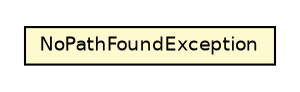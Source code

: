 #!/usr/local/bin/dot
#
# Class diagram 
# Generated by UMLGraph version 5.4 (http://www.umlgraph.org/)
#

digraph G {
	edge [fontname="Helvetica",fontsize=10,labelfontname="Helvetica",labelfontsize=10];
	node [fontname="Helvetica",fontsize=10,shape=plaintext];
	nodesep=0.25;
	ranksep=0.5;
	// jsl.modeling.elements.spatial.NoPathFoundException
	c136648 [label=<<table title="jsl.modeling.elements.spatial.NoPathFoundException" border="0" cellborder="1" cellspacing="0" cellpadding="2" port="p" bgcolor="lemonChiffon" href="./NoPathFoundException.html">
		<tr><td><table border="0" cellspacing="0" cellpadding="1">
<tr><td align="center" balign="center"> NoPathFoundException </td></tr>
		</table></td></tr>
		</table>>, URL="./NoPathFoundException.html", fontname="Helvetica", fontcolor="black", fontsize=9.0];
}

